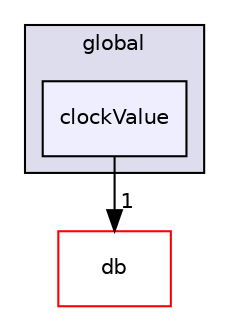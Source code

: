 digraph "src/OpenFOAM/global/clockValue" {
  bgcolor=transparent;
  compound=true
  node [ fontsize="10", fontname="Helvetica"];
  edge [ labelfontsize="10", labelfontname="Helvetica"];
  subgraph clusterdir_8583492183f4d27c76555f8f333dd07b {
    graph [ bgcolor="#ddddee", pencolor="black", label="global" fontname="Helvetica", fontsize="10", URL="dir_8583492183f4d27c76555f8f333dd07b.html"]
  dir_a0379dfa97e423990f824c6448e80195 [shape=box, label="clockValue", style="filled", fillcolor="#eeeeff", pencolor="black", URL="dir_a0379dfa97e423990f824c6448e80195.html"];
  }
  dir_63c634f7a7cfd679ac26c67fb30fc32f [shape=box label="db" color="red" URL="dir_63c634f7a7cfd679ac26c67fb30fc32f.html"];
  dir_a0379dfa97e423990f824c6448e80195->dir_63c634f7a7cfd679ac26c67fb30fc32f [headlabel="1", labeldistance=1.5 headhref="dir_002389_002218.html"];
}
